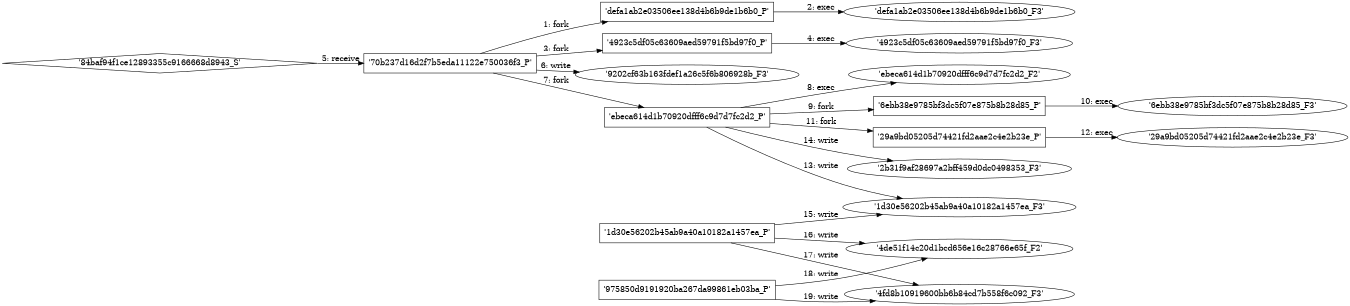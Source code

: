 digraph "D:\Learning\Paper\apt\基于CTI的攻击预警\Dataset\攻击图\ASGfromALLCTI\CVE-2012-4681 bypassing built-in java security.dot" {
rankdir="LR"
size="9"
fixedsize="false"
splines="true"
nodesep=0.3
ranksep=0
fontsize=10
overlap="scalexy"
engine= "neato"
	"'70b237d16d2f7b5eda11122e750036f3_P'" [node_type=Process shape=box]
	"'defa1ab2e03506ee138d4b6b9de1b6b0_P'" [node_type=Process shape=box]
	"'70b237d16d2f7b5eda11122e750036f3_P'" -> "'defa1ab2e03506ee138d4b6b9de1b6b0_P'" [label="1: fork"]
	"'defa1ab2e03506ee138d4b6b9de1b6b0_P'" [node_type=Process shape=box]
	"'defa1ab2e03506ee138d4b6b9de1b6b0_F3'" [node_type=File shape=ellipse]
	"'defa1ab2e03506ee138d4b6b9de1b6b0_P'" -> "'defa1ab2e03506ee138d4b6b9de1b6b0_F3'" [label="2: exec"]
	"'70b237d16d2f7b5eda11122e750036f3_P'" [node_type=Process shape=box]
	"'4923c5df05c63609aed59791f5bd97f0_P'" [node_type=Process shape=box]
	"'70b237d16d2f7b5eda11122e750036f3_P'" -> "'4923c5df05c63609aed59791f5bd97f0_P'" [label="3: fork"]
	"'4923c5df05c63609aed59791f5bd97f0_P'" [node_type=Process shape=box]
	"'4923c5df05c63609aed59791f5bd97f0_F3'" [node_type=File shape=ellipse]
	"'4923c5df05c63609aed59791f5bd97f0_P'" -> "'4923c5df05c63609aed59791f5bd97f0_F3'" [label="4: exec"]
	"'70b237d16d2f7b5eda11122e750036f3_P'" [node_type=Process shape=box]
	"'84baf94f1ce12893355c9166668d8943_S'" [node_type=Socket shape=diamond]
	"'84baf94f1ce12893355c9166668d8943_S'" -> "'70b237d16d2f7b5eda11122e750036f3_P'" [label="5: receive"]
	"'9202cf63b163fdef1a26c5f6b806928b_F3'" [node_type=file shape=ellipse]
	"'70b237d16d2f7b5eda11122e750036f3_P'" [node_type=Process shape=box]
	"'70b237d16d2f7b5eda11122e750036f3_P'" -> "'9202cf63b163fdef1a26c5f6b806928b_F3'" [label="6: write"]
	"'70b237d16d2f7b5eda11122e750036f3_P'" [node_type=Process shape=box]
	"'ebeca614d1b70920dfff6c9d7d7fc2d2_P'" [node_type=Process shape=box]
	"'70b237d16d2f7b5eda11122e750036f3_P'" -> "'ebeca614d1b70920dfff6c9d7d7fc2d2_P'" [label="7: fork"]
	"'ebeca614d1b70920dfff6c9d7d7fc2d2_P'" [node_type=Process shape=box]
	"'ebeca614d1b70920dfff6c9d7d7fc2d2_F2'" [node_type=File shape=ellipse]
	"'ebeca614d1b70920dfff6c9d7d7fc2d2_P'" -> "'ebeca614d1b70920dfff6c9d7d7fc2d2_F2'" [label="8: exec"]
	"'ebeca614d1b70920dfff6c9d7d7fc2d2_P'" [node_type=Process shape=box]
	"'6ebb38e9785bf3dc5f07e875b8b28d85_P'" [node_type=Process shape=box]
	"'ebeca614d1b70920dfff6c9d7d7fc2d2_P'" -> "'6ebb38e9785bf3dc5f07e875b8b28d85_P'" [label="9: fork"]
	"'6ebb38e9785bf3dc5f07e875b8b28d85_P'" [node_type=Process shape=box]
	"'6ebb38e9785bf3dc5f07e875b8b28d85_F3'" [node_type=File shape=ellipse]
	"'6ebb38e9785bf3dc5f07e875b8b28d85_P'" -> "'6ebb38e9785bf3dc5f07e875b8b28d85_F3'" [label="10: exec"]
	"'ebeca614d1b70920dfff6c9d7d7fc2d2_P'" [node_type=Process shape=box]
	"'29a9bd05205d74421fd2aae2c4e2b23e_P'" [node_type=Process shape=box]
	"'ebeca614d1b70920dfff6c9d7d7fc2d2_P'" -> "'29a9bd05205d74421fd2aae2c4e2b23e_P'" [label="11: fork"]
	"'29a9bd05205d74421fd2aae2c4e2b23e_P'" [node_type=Process shape=box]
	"'29a9bd05205d74421fd2aae2c4e2b23e_F3'" [node_type=File shape=ellipse]
	"'29a9bd05205d74421fd2aae2c4e2b23e_P'" -> "'29a9bd05205d74421fd2aae2c4e2b23e_F3'" [label="12: exec"]
	"'1d30e56202b45ab9a40a10182a1457ea_F3'" [node_type=file shape=ellipse]
	"'ebeca614d1b70920dfff6c9d7d7fc2d2_P'" [node_type=Process shape=box]
	"'ebeca614d1b70920dfff6c9d7d7fc2d2_P'" -> "'1d30e56202b45ab9a40a10182a1457ea_F3'" [label="13: write"]
	"'2b31f9af28697a2bff459d0dc0498353_F3'" [node_type=file shape=ellipse]
	"'ebeca614d1b70920dfff6c9d7d7fc2d2_P'" [node_type=Process shape=box]
	"'ebeca614d1b70920dfff6c9d7d7fc2d2_P'" -> "'2b31f9af28697a2bff459d0dc0498353_F3'" [label="14: write"]
	"'1d30e56202b45ab9a40a10182a1457ea_F3'" [node_type=file shape=ellipse]
	"'1d30e56202b45ab9a40a10182a1457ea_P'" [node_type=Process shape=box]
	"'1d30e56202b45ab9a40a10182a1457ea_P'" -> "'1d30e56202b45ab9a40a10182a1457ea_F3'" [label="15: write"]
	"'4de51f14c20d1bcd656e16c28766e65f_F2'" [node_type=file shape=ellipse]
	"'1d30e56202b45ab9a40a10182a1457ea_P'" [node_type=Process shape=box]
	"'1d30e56202b45ab9a40a10182a1457ea_P'" -> "'4de51f14c20d1bcd656e16c28766e65f_F2'" [label="16: write"]
	"'4fd8b10919600bb6b84cd7b558f6c092_F3'" [node_type=file shape=ellipse]
	"'1d30e56202b45ab9a40a10182a1457ea_P'" [node_type=Process shape=box]
	"'1d30e56202b45ab9a40a10182a1457ea_P'" -> "'4fd8b10919600bb6b84cd7b558f6c092_F3'" [label="17: write"]
	"'4de51f14c20d1bcd656e16c28766e65f_F2'" [node_type=file shape=ellipse]
	"'975850d9191920ba267da99861eb03ba_P'" [node_type=Process shape=box]
	"'975850d9191920ba267da99861eb03ba_P'" -> "'4de51f14c20d1bcd656e16c28766e65f_F2'" [label="18: write"]
	"'4fd8b10919600bb6b84cd7b558f6c092_F3'" [node_type=file shape=ellipse]
	"'975850d9191920ba267da99861eb03ba_P'" [node_type=Process shape=box]
	"'975850d9191920ba267da99861eb03ba_P'" -> "'4fd8b10919600bb6b84cd7b558f6c092_F3'" [label="19: write"]
}
